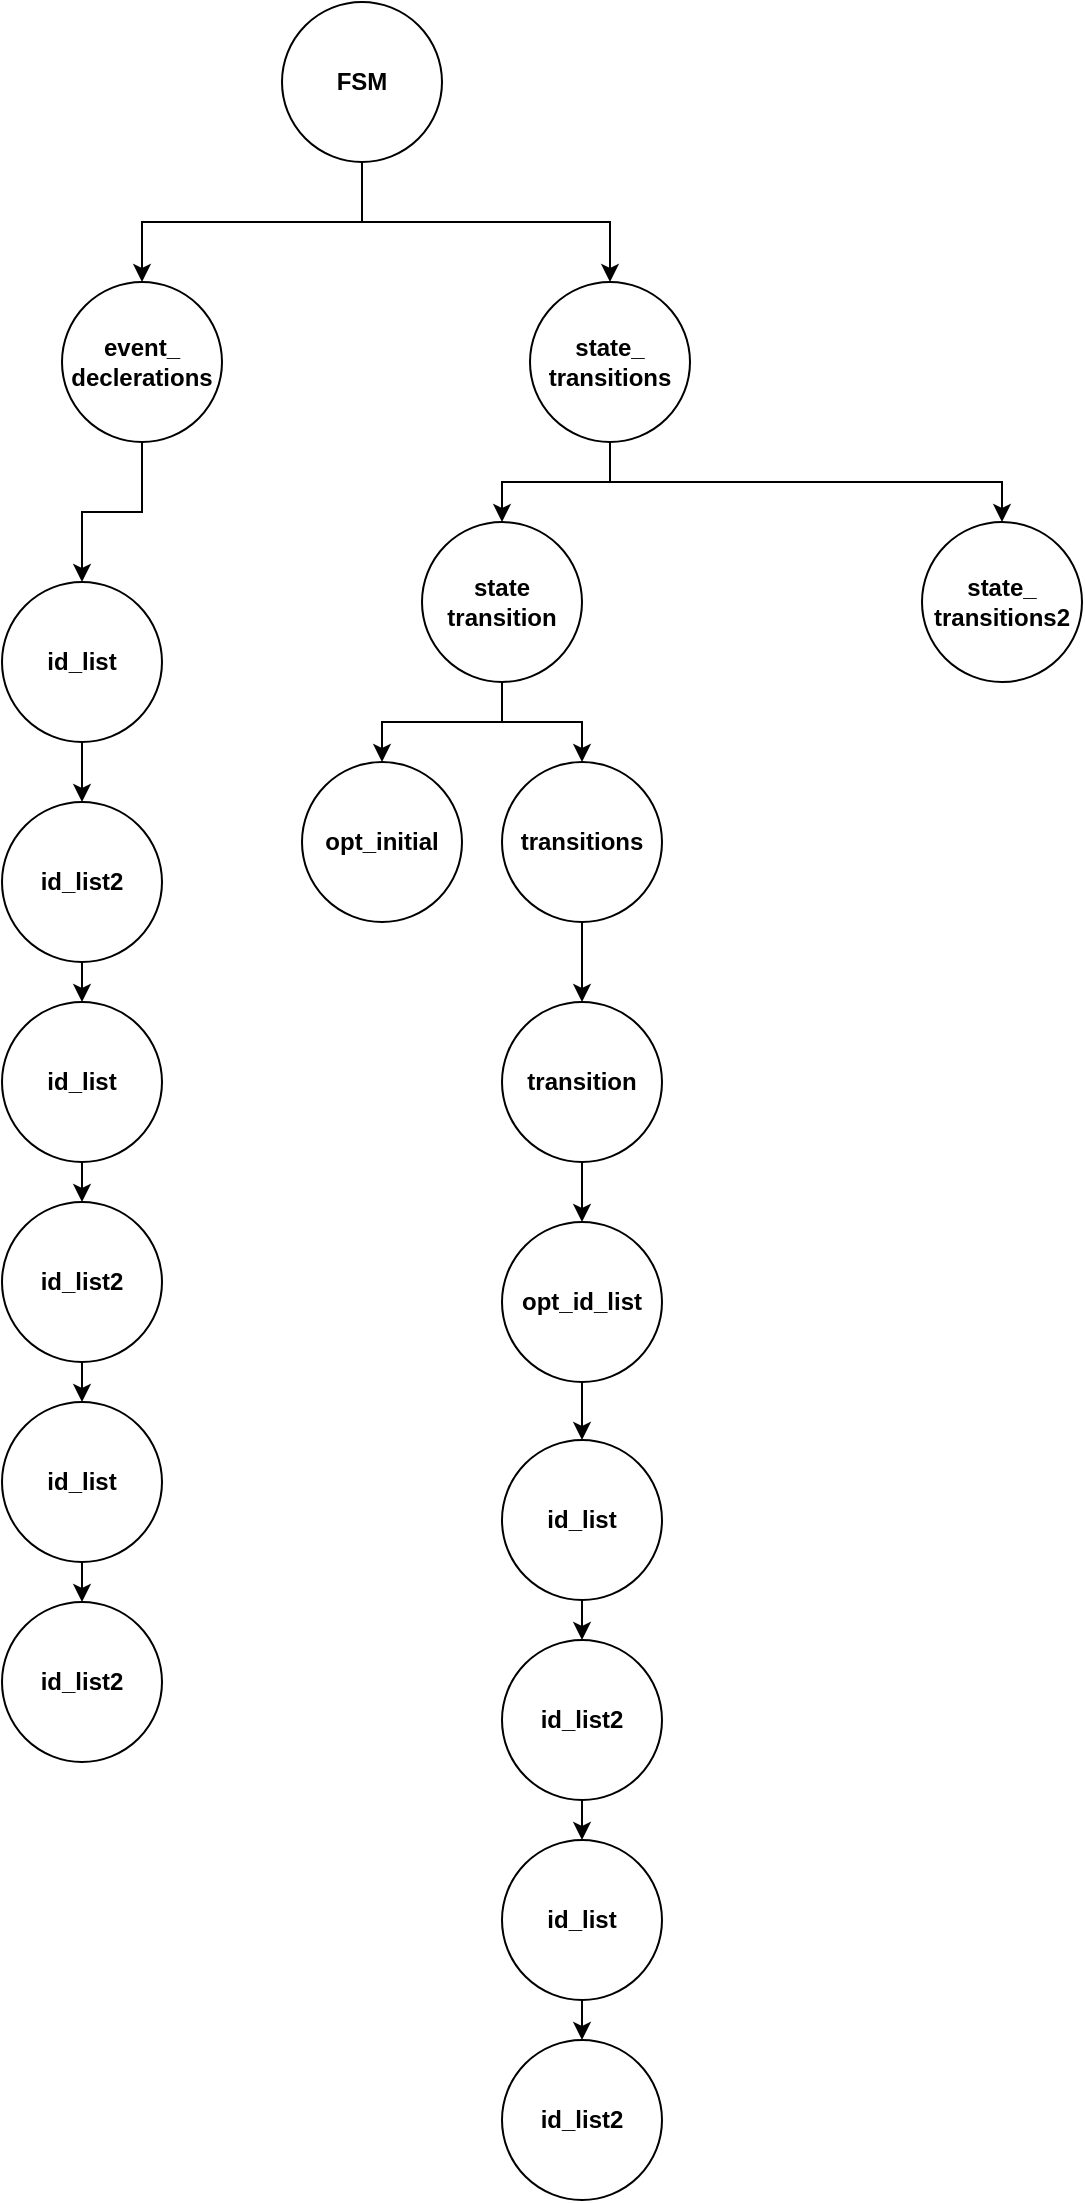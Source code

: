 <mxfile version="13.8.0" type="github">
  <diagram id="UYrl-liUOymnCoBVZTiA" name="Page-1">
    <mxGraphModel dx="1021" dy="1151" grid="1" gridSize="10" guides="1" tooltips="1" connect="1" arrows="1" fold="1" page="1" pageScale="1" pageWidth="827" pageHeight="1169" math="0" shadow="0">
      <root>
        <mxCell id="0" />
        <mxCell id="1" parent="0" />
        <mxCell id="Xmk3GtjUzhEhXICLf84B-22" style="edgeStyle=orthogonalEdgeStyle;rounded=0;orthogonalLoop=1;jettySize=auto;html=1;exitX=0.5;exitY=1;exitDx=0;exitDy=0;entryX=0.5;entryY=0;entryDx=0;entryDy=0;" edge="1" parent="1" source="Xmk3GtjUzhEhXICLf84B-1" target="Xmk3GtjUzhEhXICLf84B-2">
          <mxGeometry relative="1" as="geometry" />
        </mxCell>
        <mxCell id="Xmk3GtjUzhEhXICLf84B-23" style="edgeStyle=orthogonalEdgeStyle;rounded=0;orthogonalLoop=1;jettySize=auto;html=1;exitX=0.5;exitY=1;exitDx=0;exitDy=0;entryX=0.5;entryY=0;entryDx=0;entryDy=0;" edge="1" parent="1" source="Xmk3GtjUzhEhXICLf84B-1" target="Xmk3GtjUzhEhXICLf84B-3">
          <mxGeometry relative="1" as="geometry" />
        </mxCell>
        <mxCell id="Xmk3GtjUzhEhXICLf84B-1" value="FSM" style="ellipse;whiteSpace=wrap;html=1;aspect=fixed;fontStyle=1" vertex="1" parent="1">
          <mxGeometry x="250" y="70" width="80" height="80" as="geometry" />
        </mxCell>
        <mxCell id="Xmk3GtjUzhEhXICLf84B-14" style="edgeStyle=orthogonalEdgeStyle;rounded=0;orthogonalLoop=1;jettySize=auto;html=1;exitX=0.5;exitY=1;exitDx=0;exitDy=0;entryX=0.5;entryY=0;entryDx=0;entryDy=0;" edge="1" parent="1" source="Xmk3GtjUzhEhXICLf84B-2" target="Xmk3GtjUzhEhXICLf84B-4">
          <mxGeometry relative="1" as="geometry" />
        </mxCell>
        <mxCell id="Xmk3GtjUzhEhXICLf84B-2" value="event_&lt;br&gt;declerations" style="ellipse;whiteSpace=wrap;html=1;aspect=fixed;fontStyle=1" vertex="1" parent="1">
          <mxGeometry x="140" y="210" width="80" height="80" as="geometry" />
        </mxCell>
        <mxCell id="Xmk3GtjUzhEhXICLf84B-26" style="edgeStyle=orthogonalEdgeStyle;rounded=0;orthogonalLoop=1;jettySize=auto;html=1;exitX=0.5;exitY=1;exitDx=0;exitDy=0;entryX=0.5;entryY=0;entryDx=0;entryDy=0;" edge="1" parent="1" source="Xmk3GtjUzhEhXICLf84B-3" target="Xmk3GtjUzhEhXICLf84B-24">
          <mxGeometry relative="1" as="geometry" />
        </mxCell>
        <mxCell id="Xmk3GtjUzhEhXICLf84B-27" style="edgeStyle=orthogonalEdgeStyle;rounded=0;orthogonalLoop=1;jettySize=auto;html=1;exitX=0.5;exitY=1;exitDx=0;exitDy=0;" edge="1" parent="1" source="Xmk3GtjUzhEhXICLf84B-3" target="Xmk3GtjUzhEhXICLf84B-25">
          <mxGeometry relative="1" as="geometry" />
        </mxCell>
        <mxCell id="Xmk3GtjUzhEhXICLf84B-3" value="state_&lt;br&gt;transitions" style="ellipse;whiteSpace=wrap;html=1;aspect=fixed;fontStyle=1" vertex="1" parent="1">
          <mxGeometry x="374" y="210" width="80" height="80" as="geometry" />
        </mxCell>
        <mxCell id="Xmk3GtjUzhEhXICLf84B-15" value="" style="edgeStyle=orthogonalEdgeStyle;rounded=0;orthogonalLoop=1;jettySize=auto;html=1;" edge="1" parent="1" source="Xmk3GtjUzhEhXICLf84B-4" target="Xmk3GtjUzhEhXICLf84B-8">
          <mxGeometry relative="1" as="geometry" />
        </mxCell>
        <mxCell id="Xmk3GtjUzhEhXICLf84B-4" value="id_list" style="ellipse;whiteSpace=wrap;html=1;aspect=fixed;fontStyle=1" vertex="1" parent="1">
          <mxGeometry x="110" y="360" width="80" height="80" as="geometry" />
        </mxCell>
        <mxCell id="Xmk3GtjUzhEhXICLf84B-18" style="edgeStyle=orthogonalEdgeStyle;rounded=0;orthogonalLoop=1;jettySize=auto;html=1;exitX=0.5;exitY=1;exitDx=0;exitDy=0;entryX=0.5;entryY=0;entryDx=0;entryDy=0;" edge="1" parent="1" source="Xmk3GtjUzhEhXICLf84B-8" target="Xmk3GtjUzhEhXICLf84B-10">
          <mxGeometry relative="1" as="geometry" />
        </mxCell>
        <mxCell id="Xmk3GtjUzhEhXICLf84B-8" value="id_list2" style="ellipse;whiteSpace=wrap;html=1;aspect=fixed;fontStyle=1" vertex="1" parent="1">
          <mxGeometry x="110" y="470" width="80" height="80" as="geometry" />
        </mxCell>
        <mxCell id="Xmk3GtjUzhEhXICLf84B-19" style="edgeStyle=orthogonalEdgeStyle;rounded=0;orthogonalLoop=1;jettySize=auto;html=1;exitX=0.5;exitY=1;exitDx=0;exitDy=0;entryX=0.5;entryY=0;entryDx=0;entryDy=0;" edge="1" parent="1" source="Xmk3GtjUzhEhXICLf84B-10" target="Xmk3GtjUzhEhXICLf84B-12">
          <mxGeometry relative="1" as="geometry" />
        </mxCell>
        <mxCell id="Xmk3GtjUzhEhXICLf84B-10" value="id_list" style="ellipse;whiteSpace=wrap;html=1;aspect=fixed;fontStyle=1" vertex="1" parent="1">
          <mxGeometry x="110" y="570" width="80" height="80" as="geometry" />
        </mxCell>
        <mxCell id="Xmk3GtjUzhEhXICLf84B-21" style="edgeStyle=orthogonalEdgeStyle;rounded=0;orthogonalLoop=1;jettySize=auto;html=1;exitX=0.5;exitY=1;exitDx=0;exitDy=0;entryX=0.5;entryY=0;entryDx=0;entryDy=0;" edge="1" parent="1" source="Xmk3GtjUzhEhXICLf84B-11" target="Xmk3GtjUzhEhXICLf84B-13">
          <mxGeometry relative="1" as="geometry" />
        </mxCell>
        <mxCell id="Xmk3GtjUzhEhXICLf84B-11" value="id_list" style="ellipse;whiteSpace=wrap;html=1;aspect=fixed;fontStyle=1" vertex="1" parent="1">
          <mxGeometry x="110" y="770" width="80" height="80" as="geometry" />
        </mxCell>
        <mxCell id="Xmk3GtjUzhEhXICLf84B-20" style="edgeStyle=orthogonalEdgeStyle;rounded=0;orthogonalLoop=1;jettySize=auto;html=1;exitX=0.5;exitY=1;exitDx=0;exitDy=0;entryX=0.5;entryY=0;entryDx=0;entryDy=0;" edge="1" parent="1" source="Xmk3GtjUzhEhXICLf84B-12" target="Xmk3GtjUzhEhXICLf84B-11">
          <mxGeometry relative="1" as="geometry" />
        </mxCell>
        <mxCell id="Xmk3GtjUzhEhXICLf84B-12" value="id_list2" style="ellipse;whiteSpace=wrap;html=1;aspect=fixed;fontStyle=1" vertex="1" parent="1">
          <mxGeometry x="110" y="670" width="80" height="80" as="geometry" />
        </mxCell>
        <mxCell id="Xmk3GtjUzhEhXICLf84B-13" value="id_list2" style="ellipse;whiteSpace=wrap;html=1;aspect=fixed;fontStyle=1" vertex="1" parent="1">
          <mxGeometry x="110" y="870" width="80" height="80" as="geometry" />
        </mxCell>
        <mxCell id="Xmk3GtjUzhEhXICLf84B-29" style="edgeStyle=orthogonalEdgeStyle;rounded=0;orthogonalLoop=1;jettySize=auto;html=1;exitX=0.5;exitY=1;exitDx=0;exitDy=0;" edge="1" parent="1" source="Xmk3GtjUzhEhXICLf84B-24" target="Xmk3GtjUzhEhXICLf84B-28">
          <mxGeometry relative="1" as="geometry" />
        </mxCell>
        <mxCell id="Xmk3GtjUzhEhXICLf84B-31" style="edgeStyle=orthogonalEdgeStyle;rounded=0;orthogonalLoop=1;jettySize=auto;html=1;exitX=0.5;exitY=1;exitDx=0;exitDy=0;entryX=0.5;entryY=0;entryDx=0;entryDy=0;" edge="1" parent="1" source="Xmk3GtjUzhEhXICLf84B-24" target="Xmk3GtjUzhEhXICLf84B-30">
          <mxGeometry relative="1" as="geometry" />
        </mxCell>
        <mxCell id="Xmk3GtjUzhEhXICLf84B-24" value="state&lt;br&gt;transition" style="ellipse;whiteSpace=wrap;html=1;aspect=fixed;fontStyle=1" vertex="1" parent="1">
          <mxGeometry x="320" y="330" width="80" height="80" as="geometry" />
        </mxCell>
        <mxCell id="Xmk3GtjUzhEhXICLf84B-25" value="state_&lt;br&gt;transitions2" style="ellipse;whiteSpace=wrap;html=1;aspect=fixed;fontStyle=1" vertex="1" parent="1">
          <mxGeometry x="570" y="330" width="80" height="80" as="geometry" />
        </mxCell>
        <mxCell id="Xmk3GtjUzhEhXICLf84B-28" value="opt_initial" style="ellipse;whiteSpace=wrap;html=1;aspect=fixed;fontStyle=1" vertex="1" parent="1">
          <mxGeometry x="260" y="450" width="80" height="80" as="geometry" />
        </mxCell>
        <mxCell id="Xmk3GtjUzhEhXICLf84B-33" style="edgeStyle=orthogonalEdgeStyle;rounded=0;orthogonalLoop=1;jettySize=auto;html=1;exitX=0.5;exitY=1;exitDx=0;exitDy=0;entryX=0.5;entryY=0;entryDx=0;entryDy=0;" edge="1" parent="1" source="Xmk3GtjUzhEhXICLf84B-30" target="Xmk3GtjUzhEhXICLf84B-32">
          <mxGeometry relative="1" as="geometry" />
        </mxCell>
        <mxCell id="Xmk3GtjUzhEhXICLf84B-30" value="transitions" style="ellipse;whiteSpace=wrap;html=1;aspect=fixed;fontStyle=1" vertex="1" parent="1">
          <mxGeometry x="360" y="450" width="80" height="80" as="geometry" />
        </mxCell>
        <mxCell id="Xmk3GtjUzhEhXICLf84B-35" style="edgeStyle=orthogonalEdgeStyle;rounded=0;orthogonalLoop=1;jettySize=auto;html=1;exitX=0.5;exitY=1;exitDx=0;exitDy=0;entryX=0.5;entryY=0;entryDx=0;entryDy=0;" edge="1" parent="1" source="Xmk3GtjUzhEhXICLf84B-32" target="Xmk3GtjUzhEhXICLf84B-34">
          <mxGeometry relative="1" as="geometry" />
        </mxCell>
        <mxCell id="Xmk3GtjUzhEhXICLf84B-32" value="transition" style="ellipse;whiteSpace=wrap;html=1;aspect=fixed;fontStyle=1" vertex="1" parent="1">
          <mxGeometry x="360" y="570" width="80" height="80" as="geometry" />
        </mxCell>
        <mxCell id="Xmk3GtjUzhEhXICLf84B-43" style="edgeStyle=orthogonalEdgeStyle;rounded=0;orthogonalLoop=1;jettySize=auto;html=1;exitX=0.5;exitY=1;exitDx=0;exitDy=0;entryX=0.5;entryY=0;entryDx=0;entryDy=0;" edge="1" parent="1" source="Xmk3GtjUzhEhXICLf84B-34" target="Xmk3GtjUzhEhXICLf84B-37">
          <mxGeometry relative="1" as="geometry" />
        </mxCell>
        <mxCell id="Xmk3GtjUzhEhXICLf84B-34" value="opt_id_list" style="ellipse;whiteSpace=wrap;html=1;aspect=fixed;fontStyle=1" vertex="1" parent="1">
          <mxGeometry x="360" y="680" width="80" height="80" as="geometry" />
        </mxCell>
        <mxCell id="Xmk3GtjUzhEhXICLf84B-36" style="edgeStyle=orthogonalEdgeStyle;rounded=0;orthogonalLoop=1;jettySize=auto;html=1;exitX=0.5;exitY=1;exitDx=0;exitDy=0;entryX=0.5;entryY=0;entryDx=0;entryDy=0;" edge="1" source="Xmk3GtjUzhEhXICLf84B-37" target="Xmk3GtjUzhEhXICLf84B-41" parent="1">
          <mxGeometry relative="1" as="geometry" />
        </mxCell>
        <mxCell id="Xmk3GtjUzhEhXICLf84B-37" value="id_list" style="ellipse;whiteSpace=wrap;html=1;aspect=fixed;fontStyle=1" vertex="1" parent="1">
          <mxGeometry x="360" y="789" width="80" height="80" as="geometry" />
        </mxCell>
        <mxCell id="Xmk3GtjUzhEhXICLf84B-38" style="edgeStyle=orthogonalEdgeStyle;rounded=0;orthogonalLoop=1;jettySize=auto;html=1;exitX=0.5;exitY=1;exitDx=0;exitDy=0;entryX=0.5;entryY=0;entryDx=0;entryDy=0;" edge="1" source="Xmk3GtjUzhEhXICLf84B-39" target="Xmk3GtjUzhEhXICLf84B-42" parent="1">
          <mxGeometry relative="1" as="geometry" />
        </mxCell>
        <mxCell id="Xmk3GtjUzhEhXICLf84B-39" value="id_list" style="ellipse;whiteSpace=wrap;html=1;aspect=fixed;fontStyle=1" vertex="1" parent="1">
          <mxGeometry x="360" y="989" width="80" height="80" as="geometry" />
        </mxCell>
        <mxCell id="Xmk3GtjUzhEhXICLf84B-40" style="edgeStyle=orthogonalEdgeStyle;rounded=0;orthogonalLoop=1;jettySize=auto;html=1;exitX=0.5;exitY=1;exitDx=0;exitDy=0;entryX=0.5;entryY=0;entryDx=0;entryDy=0;" edge="1" source="Xmk3GtjUzhEhXICLf84B-41" target="Xmk3GtjUzhEhXICLf84B-39" parent="1">
          <mxGeometry relative="1" as="geometry" />
        </mxCell>
        <mxCell id="Xmk3GtjUzhEhXICLf84B-41" value="id_list2" style="ellipse;whiteSpace=wrap;html=1;aspect=fixed;fontStyle=1" vertex="1" parent="1">
          <mxGeometry x="360" y="889" width="80" height="80" as="geometry" />
        </mxCell>
        <mxCell id="Xmk3GtjUzhEhXICLf84B-42" value="id_list2" style="ellipse;whiteSpace=wrap;html=1;aspect=fixed;fontStyle=1" vertex="1" parent="1">
          <mxGeometry x="360" y="1089" width="80" height="80" as="geometry" />
        </mxCell>
      </root>
    </mxGraphModel>
  </diagram>
</mxfile>
